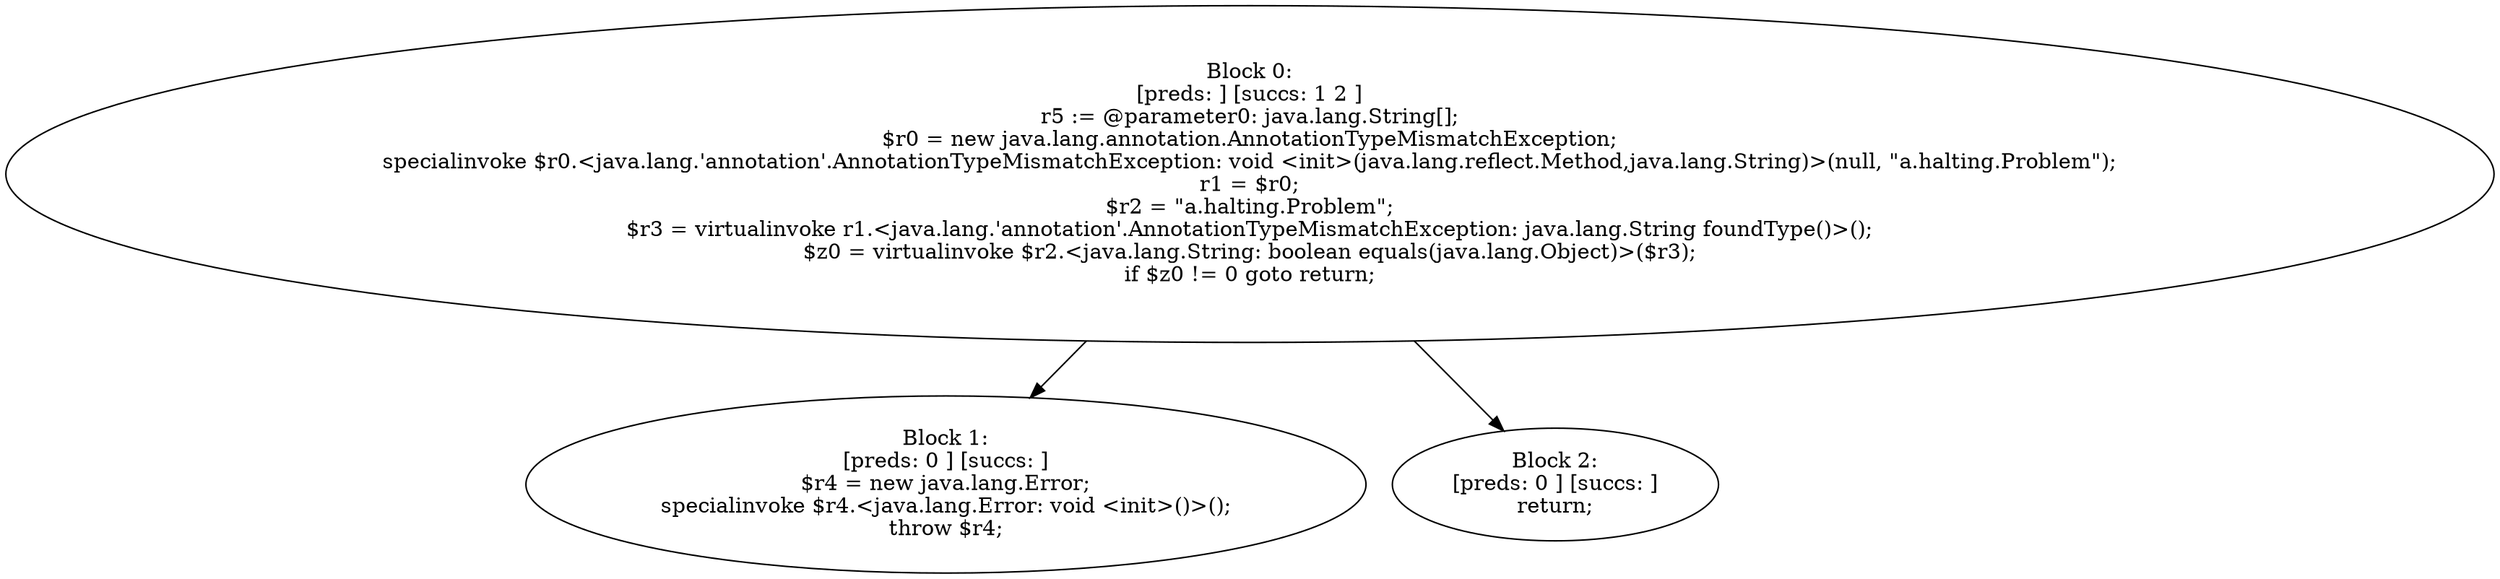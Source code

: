 digraph "unitGraph" {
    "Block 0:
[preds: ] [succs: 1 2 ]
r5 := @parameter0: java.lang.String[];
$r0 = new java.lang.annotation.AnnotationTypeMismatchException;
specialinvoke $r0.<java.lang.'annotation'.AnnotationTypeMismatchException: void <init>(java.lang.reflect.Method,java.lang.String)>(null, \"a.halting.Problem\");
r1 = $r0;
$r2 = \"a.halting.Problem\";
$r3 = virtualinvoke r1.<java.lang.'annotation'.AnnotationTypeMismatchException: java.lang.String foundType()>();
$z0 = virtualinvoke $r2.<java.lang.String: boolean equals(java.lang.Object)>($r3);
if $z0 != 0 goto return;
"
    "Block 1:
[preds: 0 ] [succs: ]
$r4 = new java.lang.Error;
specialinvoke $r4.<java.lang.Error: void <init>()>();
throw $r4;
"
    "Block 2:
[preds: 0 ] [succs: ]
return;
"
    "Block 0:
[preds: ] [succs: 1 2 ]
r5 := @parameter0: java.lang.String[];
$r0 = new java.lang.annotation.AnnotationTypeMismatchException;
specialinvoke $r0.<java.lang.'annotation'.AnnotationTypeMismatchException: void <init>(java.lang.reflect.Method,java.lang.String)>(null, \"a.halting.Problem\");
r1 = $r0;
$r2 = \"a.halting.Problem\";
$r3 = virtualinvoke r1.<java.lang.'annotation'.AnnotationTypeMismatchException: java.lang.String foundType()>();
$z0 = virtualinvoke $r2.<java.lang.String: boolean equals(java.lang.Object)>($r3);
if $z0 != 0 goto return;
"->"Block 1:
[preds: 0 ] [succs: ]
$r4 = new java.lang.Error;
specialinvoke $r4.<java.lang.Error: void <init>()>();
throw $r4;
";
    "Block 0:
[preds: ] [succs: 1 2 ]
r5 := @parameter0: java.lang.String[];
$r0 = new java.lang.annotation.AnnotationTypeMismatchException;
specialinvoke $r0.<java.lang.'annotation'.AnnotationTypeMismatchException: void <init>(java.lang.reflect.Method,java.lang.String)>(null, \"a.halting.Problem\");
r1 = $r0;
$r2 = \"a.halting.Problem\";
$r3 = virtualinvoke r1.<java.lang.'annotation'.AnnotationTypeMismatchException: java.lang.String foundType()>();
$z0 = virtualinvoke $r2.<java.lang.String: boolean equals(java.lang.Object)>($r3);
if $z0 != 0 goto return;
"->"Block 2:
[preds: 0 ] [succs: ]
return;
";
}
